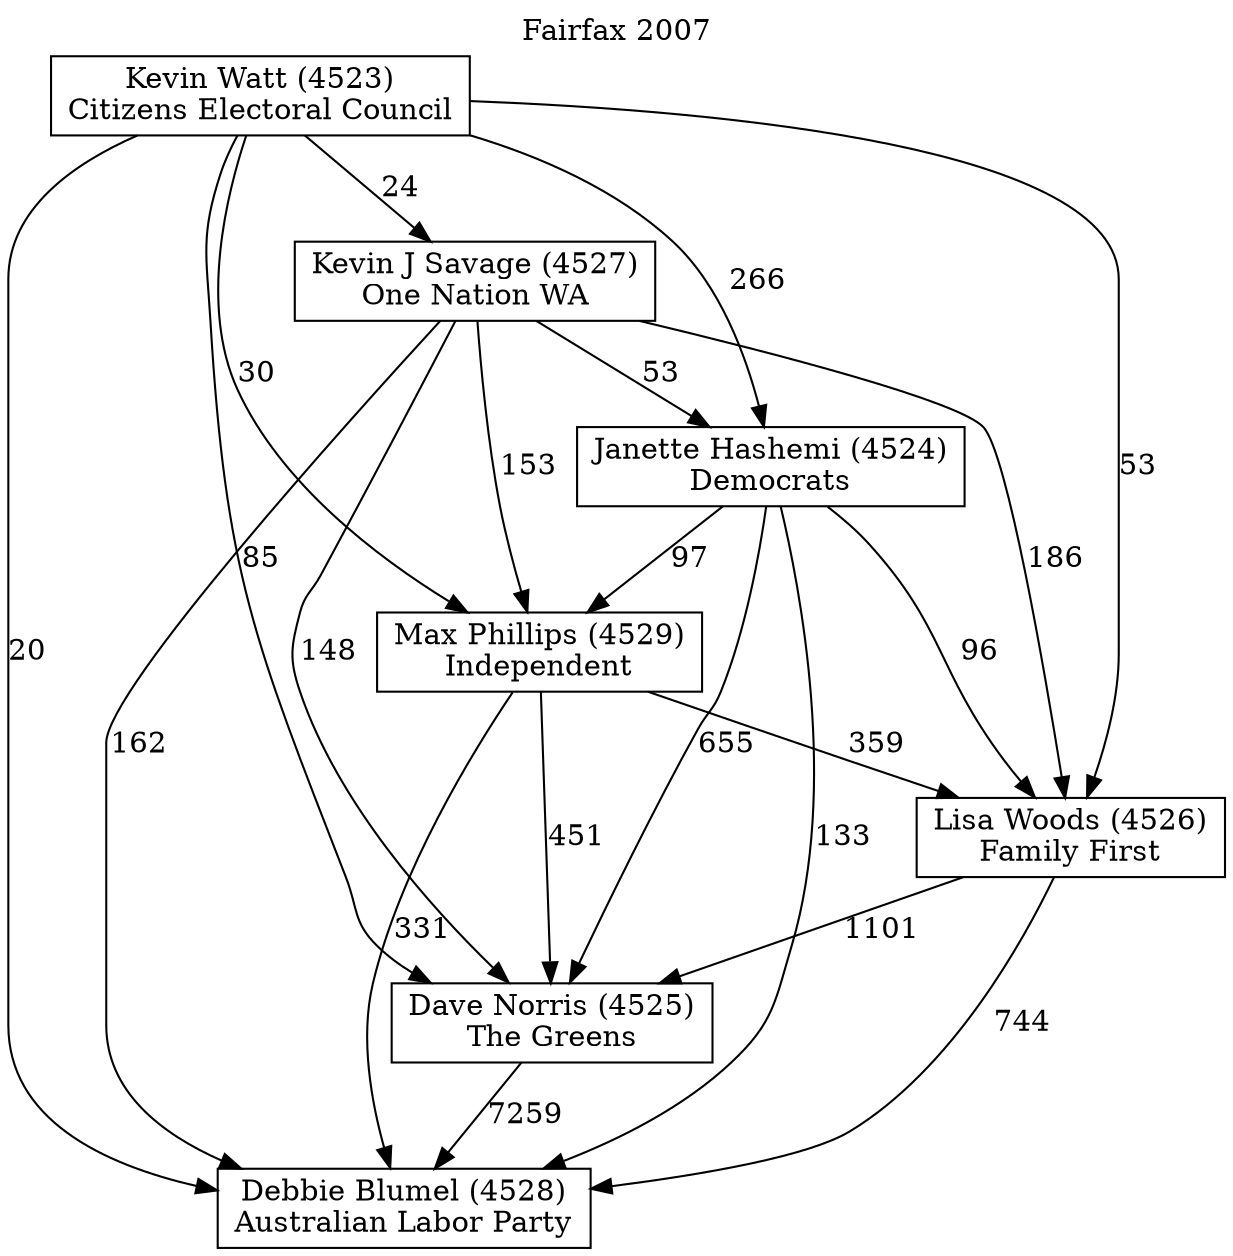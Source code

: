 // House preference flow
digraph "Debbie Blumel (4528)_Fairfax_2007" {
	graph [label="Fairfax 2007" labelloc=t mclimit=10]
	node [shape=box]
	"Dave Norris (4525)" [label="Dave Norris (4525)
The Greens"]
	"Debbie Blumel (4528)" [label="Debbie Blumel (4528)
Australian Labor Party"]
	"Janette Hashemi (4524)" [label="Janette Hashemi (4524)
Democrats"]
	"Kevin J Savage (4527)" [label="Kevin J Savage (4527)
One Nation WA"]
	"Kevin Watt (4523)" [label="Kevin Watt (4523)
Citizens Electoral Council"]
	"Lisa Woods (4526)" [label="Lisa Woods (4526)
Family First"]
	"Max Phillips (4529)" [label="Max Phillips (4529)
Independent"]
	"Dave Norris (4525)" -> "Debbie Blumel (4528)" [label=7259]
	"Janette Hashemi (4524)" -> "Dave Norris (4525)" [label=655]
	"Janette Hashemi (4524)" -> "Debbie Blumel (4528)" [label=133]
	"Janette Hashemi (4524)" -> "Lisa Woods (4526)" [label=96]
	"Janette Hashemi (4524)" -> "Max Phillips (4529)" [label=97]
	"Kevin J Savage (4527)" -> "Dave Norris (4525)" [label=148]
	"Kevin J Savage (4527)" -> "Debbie Blumel (4528)" [label=162]
	"Kevin J Savage (4527)" -> "Janette Hashemi (4524)" [label=53]
	"Kevin J Savage (4527)" -> "Lisa Woods (4526)" [label=186]
	"Kevin J Savage (4527)" -> "Max Phillips (4529)" [label=153]
	"Kevin Watt (4523)" -> "Dave Norris (4525)" [label=85]
	"Kevin Watt (4523)" -> "Debbie Blumel (4528)" [label=20]
	"Kevin Watt (4523)" -> "Janette Hashemi (4524)" [label=266]
	"Kevin Watt (4523)" -> "Kevin J Savage (4527)" [label=24]
	"Kevin Watt (4523)" -> "Lisa Woods (4526)" [label=53]
	"Kevin Watt (4523)" -> "Max Phillips (4529)" [label=30]
	"Lisa Woods (4526)" -> "Dave Norris (4525)" [label=1101]
	"Lisa Woods (4526)" -> "Debbie Blumel (4528)" [label=744]
	"Max Phillips (4529)" -> "Dave Norris (4525)" [label=451]
	"Max Phillips (4529)" -> "Debbie Blumel (4528)" [label=331]
	"Max Phillips (4529)" -> "Lisa Woods (4526)" [label=359]
}
